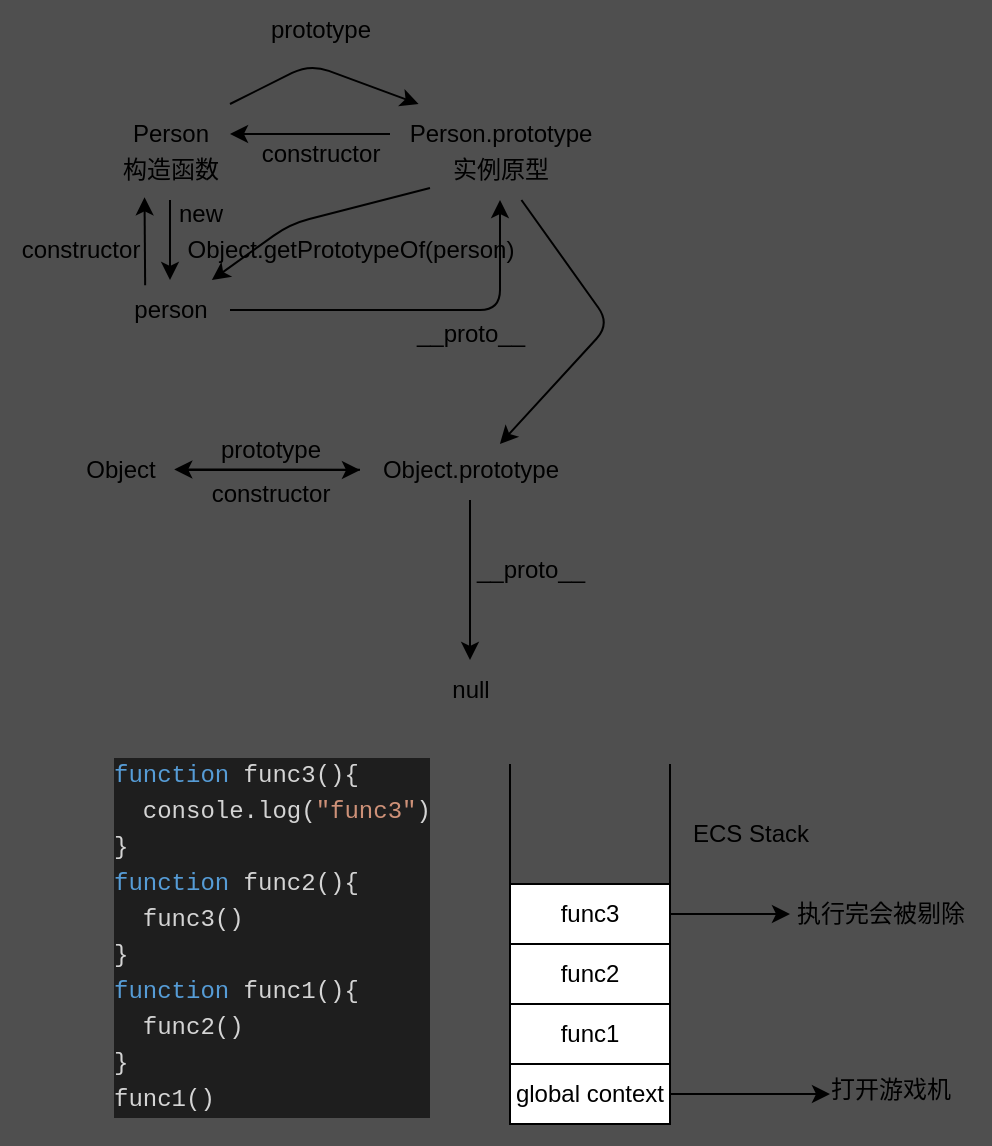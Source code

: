 <mxfile>
    <diagram id="1l_ghIpvl-dbOzZd4fkH" name="第 1 页">
        <mxGraphModel dx="758" dy="529" grid="1" gridSize="10" guides="1" tooltips="1" connect="1" arrows="1" fold="1" page="1" pageScale="1" pageWidth="827" pageHeight="1169" background="#4F4F4F" math="0" shadow="0" adaptiveColors="auto">
            <root>
                <mxCell id="0"/>
                <mxCell id="1" parent="0"/>
                <mxCell id="10" value="" style="edgeStyle=none;html=1;" edge="1" parent="1" source="8" target="9">
                    <mxGeometry relative="1" as="geometry">
                        <Array as="points">
                            <mxPoint x="260" y="110"/>
                        </Array>
                    </mxGeometry>
                </mxCell>
                <mxCell id="8" value="Person" style="text;html=1;align=center;verticalAlign=middle;resizable=0;points=[];autosize=1;strokeColor=none;fillColor=none;" vertex="1" parent="1">
                    <mxGeometry x="160" y="130" width="60" height="30" as="geometry"/>
                </mxCell>
                <mxCell id="20" value="" style="edgeStyle=none;html=1;" edge="1" parent="1" source="9" target="8">
                    <mxGeometry relative="1" as="geometry"/>
                </mxCell>
                <mxCell id="9" value="Person.prototype" style="text;html=1;align=center;verticalAlign=middle;resizable=0;points=[];autosize=1;strokeColor=none;fillColor=none;" vertex="1" parent="1">
                    <mxGeometry x="300" y="130" width="110" height="30" as="geometry"/>
                </mxCell>
                <mxCell id="11" value="prototype" style="text;html=1;align=center;verticalAlign=middle;resizable=0;points=[];autosize=1;strokeColor=none;fillColor=none;" vertex="1" parent="1">
                    <mxGeometry x="230" y="78" width="70" height="30" as="geometry"/>
                </mxCell>
                <mxCell id="15" value="" style="edgeStyle=none;html=1;" edge="1" parent="1" source="12" target="14">
                    <mxGeometry relative="1" as="geometry"/>
                </mxCell>
                <mxCell id="12" value="构造函数" style="text;html=1;align=center;verticalAlign=middle;resizable=0;points=[];autosize=1;strokeColor=none;fillColor=none;" vertex="1" parent="1">
                    <mxGeometry x="155" y="148" width="70" height="30" as="geometry"/>
                </mxCell>
                <mxCell id="22" value="" style="edgeStyle=none;html=1;" edge="1" parent="1" source="13" target="14">
                    <mxGeometry relative="1" as="geometry">
                        <Array as="points">
                            <mxPoint x="250" y="190"/>
                        </Array>
                    </mxGeometry>
                </mxCell>
                <mxCell id="13" value="实例原型" style="text;html=1;align=center;verticalAlign=middle;resizable=0;points=[];autosize=1;strokeColor=none;fillColor=none;" vertex="1" parent="1">
                    <mxGeometry x="320" y="148" width="70" height="30" as="geometry"/>
                </mxCell>
                <mxCell id="18" style="edgeStyle=none;html=1;" edge="1" parent="1" source="14" target="13">
                    <mxGeometry relative="1" as="geometry">
                        <Array as="points">
                            <mxPoint x="355" y="233"/>
                        </Array>
                    </mxGeometry>
                </mxCell>
                <mxCell id="14" value="person" style="text;html=1;align=center;verticalAlign=middle;resizable=0;points=[];autosize=1;strokeColor=none;fillColor=none;" vertex="1" parent="1">
                    <mxGeometry x="160" y="218" width="60" height="30" as="geometry"/>
                </mxCell>
                <mxCell id="16" value="new" style="text;html=1;align=center;verticalAlign=middle;resizable=0;points=[];autosize=1;strokeColor=none;fillColor=none;" vertex="1" parent="1">
                    <mxGeometry x="180" y="170" width="50" height="30" as="geometry"/>
                </mxCell>
                <mxCell id="19" value="__proto__" style="text;html=1;align=center;verticalAlign=middle;resizable=0;points=[];autosize=1;strokeColor=none;fillColor=none;" vertex="1" parent="1">
                    <mxGeometry x="300" y="230" width="80" height="30" as="geometry"/>
                </mxCell>
                <mxCell id="21" value="constructor" style="text;html=1;align=center;verticalAlign=middle;resizable=0;points=[];autosize=1;strokeColor=none;fillColor=none;" vertex="1" parent="1">
                    <mxGeometry x="225" y="140" width="80" height="30" as="geometry"/>
                </mxCell>
                <mxCell id="23" value="Object.getPrototypeOf(person)" style="text;html=1;align=center;verticalAlign=middle;resizable=0;points=[];autosize=1;strokeColor=none;fillColor=none;" vertex="1" parent="1">
                    <mxGeometry x="185" y="188" width="190" height="30" as="geometry"/>
                </mxCell>
                <mxCell id="33" value="" style="edgeStyle=none;html=1;" edge="1" parent="1" source="24" target="32">
                    <mxGeometry relative="1" as="geometry"/>
                </mxCell>
                <mxCell id="24" value="Object.prototype" style="text;html=1;align=center;verticalAlign=middle;resizable=0;points=[];autosize=1;strokeColor=none;fillColor=none;" vertex="1" parent="1">
                    <mxGeometry x="285" y="298" width="110" height="30" as="geometry"/>
                </mxCell>
                <mxCell id="25" style="edgeStyle=none;html=1;entryX=0.636;entryY=0.067;entryDx=0;entryDy=0;entryPerimeter=0;" edge="1" parent="1" source="13" target="24">
                    <mxGeometry relative="1" as="geometry">
                        <Array as="points">
                            <mxPoint x="410" y="240"/>
                        </Array>
                    </mxGeometry>
                </mxCell>
                <mxCell id="27" value="" style="edgeStyle=none;html=1;" edge="1" parent="1" source="26" target="24">
                    <mxGeometry relative="1" as="geometry"/>
                </mxCell>
                <mxCell id="26" value="Object" style="text;html=1;align=center;verticalAlign=middle;resizable=0;points=[];autosize=1;strokeColor=none;fillColor=none;" vertex="1" parent="1">
                    <mxGeometry x="135" y="298" width="60" height="30" as="geometry"/>
                </mxCell>
                <mxCell id="28" value="prototype" style="text;html=1;align=center;verticalAlign=middle;resizable=0;points=[];autosize=1;strokeColor=none;fillColor=none;" vertex="1" parent="1">
                    <mxGeometry x="205" y="288" width="70" height="30" as="geometry"/>
                </mxCell>
                <mxCell id="30" style="edgeStyle=none;html=1;entryX=0.952;entryY=0.49;entryDx=0;entryDy=0;entryPerimeter=0;" edge="1" parent="1" source="24" target="26">
                    <mxGeometry relative="1" as="geometry"/>
                </mxCell>
                <mxCell id="31" value="constructor" style="text;html=1;align=center;verticalAlign=middle;resizable=0;points=[];autosize=1;strokeColor=none;fillColor=none;" vertex="1" parent="1">
                    <mxGeometry x="200" y="310" width="80" height="30" as="geometry"/>
                </mxCell>
                <mxCell id="32" value="null" style="text;html=1;align=center;verticalAlign=middle;resizable=0;points=[];autosize=1;strokeColor=none;fillColor=none;" vertex="1" parent="1">
                    <mxGeometry x="320" y="408" width="40" height="30" as="geometry"/>
                </mxCell>
                <mxCell id="34" value="__proto__" style="text;html=1;align=center;verticalAlign=middle;resizable=0;points=[];autosize=1;strokeColor=none;fillColor=none;" vertex="1" parent="1">
                    <mxGeometry x="330" y="348" width="80" height="30" as="geometry"/>
                </mxCell>
                <mxCell id="35" style="edgeStyle=none;html=1;exitX=0.293;exitY=0.088;exitDx=0;exitDy=0;exitPerimeter=0;entryX=0.318;entryY=0.955;entryDx=0;entryDy=0;entryPerimeter=0;" edge="1" parent="1" source="14" target="12">
                    <mxGeometry relative="1" as="geometry">
                        <mxPoint x="173.817" y="217" as="sourcePoint"/>
                        <mxPoint x="170" y="169" as="targetPoint"/>
                    </mxGeometry>
                </mxCell>
                <mxCell id="36" value="constructor" style="text;html=1;align=center;verticalAlign=middle;resizable=0;points=[];autosize=1;strokeColor=none;fillColor=none;" vertex="1" parent="1">
                    <mxGeometry x="105" y="188" width="80" height="30" as="geometry"/>
                </mxCell>
                <UserObject label="&lt;div style=&quot;color: #d4d4d4;background-color: #1e1e1e;font-family: Menlo, Monaco, &#39;Courier New&#39;, monospace;font-weight: normal;font-size: 12px;line-height: 18px;white-space: pre;&quot;&gt;&lt;div&gt;&lt;span style=&quot;color: #569cd6;&quot;&gt;function&lt;/span&gt;&lt;span style=&quot;color: #d4d4d4;&quot;&gt; func3(){&lt;/span&gt;&lt;/div&gt;&lt;div&gt;&lt;span style=&quot;color: #d4d4d4;&quot;&gt;  console.log(&lt;/span&gt;&lt;span style=&quot;color: #ce9178;&quot;&gt;&quot;func3&quot;&lt;/span&gt;&lt;span style=&quot;color: #d4d4d4;&quot;&gt;)&lt;/span&gt;&lt;/div&gt;&lt;div&gt;&lt;span style=&quot;color: #d4d4d4;&quot;&gt;}&lt;/span&gt;&lt;/div&gt;&lt;div&gt;&lt;span style=&quot;color: #569cd6;&quot;&gt;function&lt;/span&gt;&lt;span style=&quot;color: #d4d4d4;&quot;&gt; func2(){&lt;/span&gt;&lt;/div&gt;&lt;div&gt;&lt;span style=&quot;color: #d4d4d4;&quot;&gt;  func3()&lt;/span&gt;&lt;/div&gt;&lt;div&gt;&lt;span style=&quot;color: #d4d4d4;&quot;&gt;}&lt;/span&gt;&lt;/div&gt;&lt;div&gt;&lt;span style=&quot;color: #569cd6;&quot;&gt;function&lt;/span&gt;&lt;span style=&quot;color: #d4d4d4;&quot;&gt; func1(){&lt;/span&gt;&lt;/div&gt;&lt;div&gt;&lt;span style=&quot;color: #d4d4d4;&quot;&gt;  func2()&lt;/span&gt;&lt;/div&gt;&lt;div&gt;&lt;span style=&quot;color: #d4d4d4;&quot;&gt;}&lt;/span&gt;&lt;/div&gt;&lt;div&gt;&lt;span style=&quot;color: #d4d4d4;&quot;&gt;func1()&lt;/span&gt;&lt;/div&gt;&lt;/div&gt;" link="&lt;div style=&quot;color: #d4d4d4;background-color: #1e1e1e;font-family: Menlo, Monaco, &#39;Courier New&#39;, monospace;font-weight: normal;font-size: 12px;line-height: 18px;white-space: pre;&quot;&gt;&lt;div&gt;&lt;span style=&quot;color: #569cd6;&quot;&gt;function&lt;/span&gt;&lt;span style=&quot;color: #d4d4d4;&quot;&gt; func3(){&lt;/span&gt;&lt;/div&gt;&lt;div&gt;&lt;span style=&quot;color: #d4d4d4;&quot;&gt;  console.log(&lt;/span&gt;&lt;span style=&quot;color: #ce9178;&quot;&gt;&quot;func3&quot;&lt;/span&gt;&lt;span style=&quot;color: #d4d4d4;&quot;&gt;)&lt;/span&gt;&lt;/div&gt;&lt;div&gt;&lt;span style=&quot;color: #d4d4d4;&quot;&gt;}&lt;/span&gt;&lt;/div&gt;&lt;div&gt;&lt;span style=&quot;color: #569cd6;&quot;&gt;function&lt;/span&gt;&lt;span style=&quot;color: #d4d4d4;&quot;&gt; func2(){&lt;/span&gt;&lt;/div&gt;&lt;div&gt;&lt;span style=&quot;color: #d4d4d4;&quot;&gt;  func3()&lt;/span&gt;&lt;/div&gt;&lt;div&gt;&lt;span style=&quot;color: #d4d4d4;&quot;&gt;}&lt;/span&gt;&lt;/div&gt;&lt;div&gt;&lt;span style=&quot;color: #569cd6;&quot;&gt;function&lt;/span&gt;&lt;span style=&quot;color: #d4d4d4;&quot;&gt; func1(){&lt;/span&gt;&lt;/div&gt;&lt;div&gt;&lt;span style=&quot;color: #d4d4d4;&quot;&gt;  func2()&lt;/span&gt;&lt;/div&gt;&lt;div&gt;&lt;span style=&quot;color: #d4d4d4;&quot;&gt;}&lt;/span&gt;&lt;/div&gt;&lt;div&gt;&lt;span style=&quot;color: #d4d4d4;&quot;&gt;func1()&lt;/span&gt;&lt;/div&gt;&lt;/div&gt;" id="37">
                    <mxCell style="text;whiteSpace=wrap;html=1;" vertex="1" parent="1">
                        <mxGeometry x="160" y="450" width="190" height="200" as="geometry"/>
                    </mxCell>
                </UserObject>
                <mxCell id="38" value="" style="endArrow=none;html=1;" edge="1" parent="1">
                    <mxGeometry width="50" height="50" relative="1" as="geometry">
                        <mxPoint x="360" y="640" as="sourcePoint"/>
                        <mxPoint x="360" y="460" as="targetPoint"/>
                    </mxGeometry>
                </mxCell>
                <mxCell id="39" value="" style="endArrow=none;html=1;" edge="1" parent="1">
                    <mxGeometry width="50" height="50" relative="1" as="geometry">
                        <mxPoint x="440" y="640" as="sourcePoint"/>
                        <mxPoint x="440" y="460" as="targetPoint"/>
                    </mxGeometry>
                </mxCell>
                <mxCell id="40" value="" style="endArrow=none;html=1;" edge="1" parent="1">
                    <mxGeometry width="50" height="50" relative="1" as="geometry">
                        <mxPoint x="440" y="640" as="sourcePoint"/>
                        <mxPoint x="360" y="640" as="targetPoint"/>
                    </mxGeometry>
                </mxCell>
                <mxCell id="50" value="" style="edgeStyle=none;html=1;" edge="1" parent="1" source="41">
                    <mxGeometry relative="1" as="geometry">
                        <mxPoint x="520" y="625.0" as="targetPoint"/>
                    </mxGeometry>
                </mxCell>
                <mxCell id="41" value="global context" style="rounded=0;whiteSpace=wrap;html=1;" vertex="1" parent="1">
                    <mxGeometry x="360" y="610" width="80" height="30" as="geometry"/>
                </mxCell>
                <mxCell id="42" value="ECS Stack" style="text;html=1;align=center;verticalAlign=middle;resizable=0;points=[];autosize=1;strokeColor=none;fillColor=none;" vertex="1" parent="1">
                    <mxGeometry x="440" y="480" width="80" height="30" as="geometry"/>
                </mxCell>
                <mxCell id="44" value="func1" style="rounded=0;whiteSpace=wrap;html=1;" vertex="1" parent="1">
                    <mxGeometry x="360" y="580" width="80" height="30" as="geometry"/>
                </mxCell>
                <mxCell id="45" value="func2" style="rounded=0;whiteSpace=wrap;html=1;" vertex="1" parent="1">
                    <mxGeometry x="360" y="550" width="80" height="30" as="geometry"/>
                </mxCell>
                <mxCell id="47" value="" style="edgeStyle=none;html=1;" edge="1" parent="1" source="46">
                    <mxGeometry relative="1" as="geometry">
                        <mxPoint x="500" y="535" as="targetPoint"/>
                    </mxGeometry>
                </mxCell>
                <mxCell id="46" value="func3" style="rounded=0;whiteSpace=wrap;html=1;" vertex="1" parent="1">
                    <mxGeometry x="360" y="520" width="80" height="30" as="geometry"/>
                </mxCell>
                <mxCell id="48" value="执行完会被剔除" style="text;html=1;align=center;verticalAlign=middle;resizable=0;points=[];autosize=1;strokeColor=none;fillColor=none;" vertex="1" parent="1">
                    <mxGeometry x="490" y="520" width="110" height="30" as="geometry"/>
                </mxCell>
                <mxCell id="51" value="打开游戏机" style="text;html=1;align=center;verticalAlign=middle;resizable=0;points=[];autosize=1;strokeColor=none;fillColor=none;" vertex="1" parent="1">
                    <mxGeometry x="510" y="608" width="80" height="30" as="geometry"/>
                </mxCell>
            </root>
        </mxGraphModel>
    </diagram>
</mxfile>